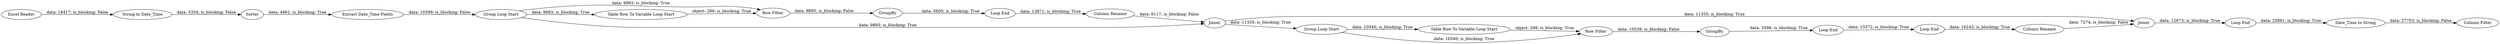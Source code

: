 digraph {
	"3098058096883214818_26" [label=Joiner]
	"3098058096883214818_22" [label="Loop End"]
	"3098058096883214818_28" [label="Table Row To Variable Loop Start"]
	"3098058096883214818_9" [label="Row Filter"]
	"3098058096883214818_4" [label="Group Loop Start"]
	"3098058096883214818_23" [label="Column Rename"]
	"3098058096883214818_1" [label="Excel Reader"]
	"3098058096883214818_31" [label="Loop End"]
	"3098058096883214818_29" [label="Loop End"]
	"3098058096883214818_11" [label=GroupBy]
	"3098058096883214818_25" [label="Column Rename"]
	"3098058096883214818_7" [label=Sorter]
	"3098058096883214818_10" [label="Table Row To Variable Loop Start"]
	"3098058096883214818_24" [label="Group Loop Start"]
	"3098058096883214818_30" [label=GroupBy]
	"3098058096883214818_12" [label=Joiner]
	"3098058096883214818_3" [label="Extract Date_Time Fields"]
	"3098058096883214818_33" [label="Column Filter"]
	"3098058096883214818_5" [label="Loop End"]
	"3098058096883214818_27" [label="Row Filter"]
	"3098058096883214818_2" [label="String to Date_Time"]
	"3098058096883214818_32" [label="Date_Time to String"]
	"3098058096883214818_3" -> "3098058096883214818_4" [label="data: 10599; is_blocking: False"]
	"3098058096883214818_29" -> "3098058096883214818_31" [label="data: 13372; is_blocking: True"]
	"3098058096883214818_24" -> "3098058096883214818_28" [label="data: 10540; is_blocking: True"]
	"3098058096883214818_28" -> "3098058096883214818_27" [label="object: 288; is_blocking: True"]
	"3098058096883214818_4" -> "3098058096883214818_10" [label="data: 9893; is_blocking: True"]
	"3098058096883214818_26" -> "3098058096883214818_22" [label="data: 12673; is_blocking: True"]
	"3098058096883214818_4" -> "3098058096883214818_9" [label="data: 9893; is_blocking: True"]
	"3098058096883214818_1" -> "3098058096883214818_2" [label="data: 18417; is_blocking: False"]
	"3098058096883214818_4" -> "3098058096883214818_12" [label="data: 9893; is_blocking: True"]
	"3098058096883214818_11" -> "3098058096883214818_5" [label="data: 5600; is_blocking: True"]
	"3098058096883214818_12" -> "3098058096883214818_24" [label="data: 11355; is_blocking: True"]
	"3098058096883214818_31" -> "3098058096883214818_25" [label="data: 16243; is_blocking: True"]
	"3098058096883214818_23" -> "3098058096883214818_12" [label="data: 6117; is_blocking: False"]
	"3098058096883214818_25" -> "3098058096883214818_26" [label="data: 7274; is_blocking: False"]
	"3098058096883214818_32" -> "3098058096883214818_33" [label="data: 27753; is_blocking: False"]
	"3098058096883214818_9" -> "3098058096883214818_11" [label="data: 9895; is_blocking: False"]
	"3098058096883214818_5" -> "3098058096883214818_23" [label="data: 13871; is_blocking: True"]
	"3098058096883214818_12" -> "3098058096883214818_26" [label="data: 11355; is_blocking: True"]
	"3098058096883214818_27" -> "3098058096883214818_30" [label="data: 10539; is_blocking: False"]
	"3098058096883214818_10" -> "3098058096883214818_9" [label="object: 288; is_blocking: True"]
	"3098058096883214818_30" -> "3098058096883214818_29" [label="data: 5598; is_blocking: True"]
	"3098058096883214818_7" -> "3098058096883214818_3" [label="data: 4861; is_blocking: True"]
	"3098058096883214818_22" -> "3098058096883214818_32" [label="data: 25881; is_blocking: True"]
	"3098058096883214818_24" -> "3098058096883214818_27" [label="data: 10540; is_blocking: True"]
	"3098058096883214818_2" -> "3098058096883214818_7" [label="data: 5334; is_blocking: False"]
	rankdir=LR
}
